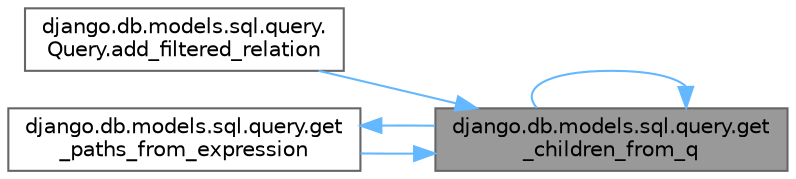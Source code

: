 digraph "django.db.models.sql.query.get_children_from_q"
{
 // LATEX_PDF_SIZE
  bgcolor="transparent";
  edge [fontname=Helvetica,fontsize=10,labelfontname=Helvetica,labelfontsize=10];
  node [fontname=Helvetica,fontsize=10,shape=box,height=0.2,width=0.4];
  rankdir="RL";
  Node1 [id="Node000001",label="django.db.models.sql.query.get\l_children_from_q",height=0.2,width=0.4,color="gray40", fillcolor="grey60", style="filled", fontcolor="black",tooltip=" "];
  Node1 -> Node2 [id="edge1_Node000001_Node000002",dir="back",color="steelblue1",style="solid",tooltip=" "];
  Node2 [id="Node000002",label="django.db.models.sql.query.\lQuery.add_filtered_relation",height=0.2,width=0.4,color="grey40", fillcolor="white", style="filled",URL="$classdjango_1_1db_1_1models_1_1sql_1_1query_1_1_query.html#a3d283c44e19e76e10782e46740582cab",tooltip=" "];
  Node1 -> Node1 [id="edge2_Node000001_Node000001",dir="back",color="steelblue1",style="solid",tooltip=" "];
  Node1 -> Node3 [id="edge3_Node000001_Node000003",dir="back",color="steelblue1",style="solid",tooltip=" "];
  Node3 [id="Node000003",label="django.db.models.sql.query.get\l_paths_from_expression",height=0.2,width=0.4,color="grey40", fillcolor="white", style="filled",URL="$namespacedjango_1_1db_1_1models_1_1sql_1_1query.html#a93e332e51865f0a6b9b25c9f8ccc03f6",tooltip=" "];
  Node3 -> Node1 [id="edge4_Node000003_Node000001",dir="back",color="steelblue1",style="solid",tooltip=" "];
}

